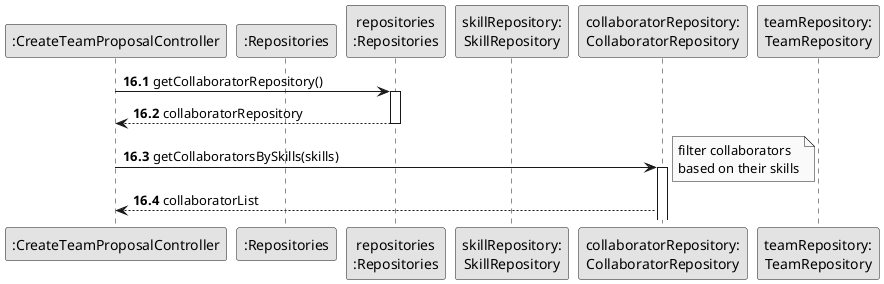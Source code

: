 @startuml
skinparam monochrome true
skinparam packageStyle rectangle
skinparam shadowing false



participant ":CreateTeamProposalController" as CTRL
participant ":Repositories" as RepositorySingleton
participant "repositories\n:Repositories" as PLAT
participant "skillRepository:\nSkillRepository" as SkillRepository
participant "collaboratorRepository:\nCollaboratorRepository" as CollaboratorRepository
participant "teamRepository:\nTeamRepository" as TeamRepository
autonumber 16.1
      CTRL -> PLAT : getCollaboratorRepository()
      activate PLAT
        PLAT --> CTRL : collaboratorRepository
      deactivate PLAT

      CTRL -> CollaboratorRepository : getCollaboratorsBySkills(skills)
      note right : filter collaborators\nbased on their skills
      activate CollaboratorRepository
        CollaboratorRepository --> CTRL : collaboratorList


@enduml
